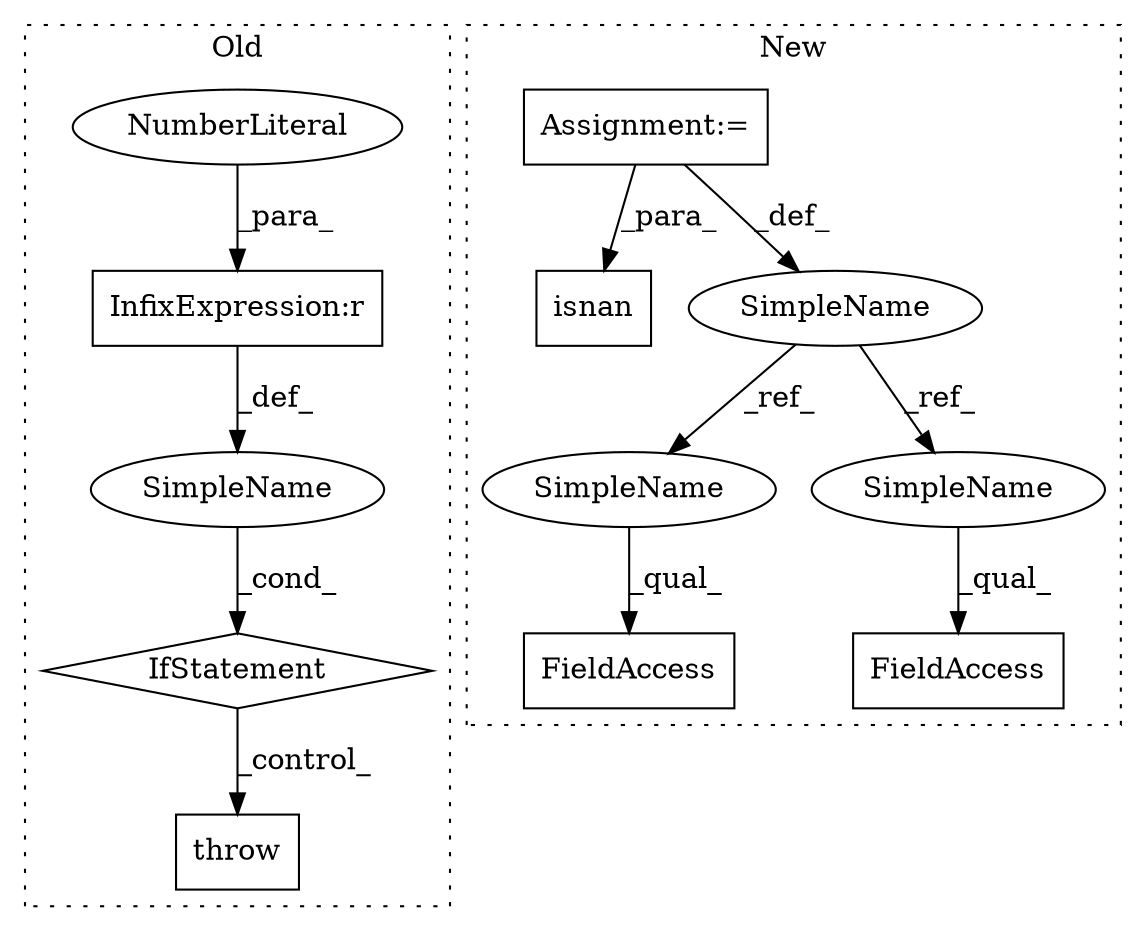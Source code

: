 digraph G {
subgraph cluster0 {
1 [label="throw" a="53" s="3693" l="6" shape="box"];
6 [label="IfStatement" a="25" s="3623,3683" l="4,2" shape="diamond"];
8 [label="SimpleName" a="42" s="" l="" shape="ellipse"];
9 [label="InfixExpression:r" a="27" s="3678" l="3" shape="box"];
10 [label="NumberLiteral" a="34" s="3681" l="1" shape="ellipse"];
label = "Old";
style="dotted";
}
subgraph cluster1 {
2 [label="isnan" a="32" s="3053,3061" l="6,1" shape="box"];
3 [label="Assignment:=" a="7" s="2969" l="9" shape="box"];
4 [label="FieldAccess" a="22" s="3114" l="15" shape="box"];
5 [label="FieldAccess" a="22" s="3022" l="15" shape="box"];
7 [label="SimpleName" a="42" s="2969" l="9" shape="ellipse"];
11 [label="SimpleName" a="42" s="3022" l="9" shape="ellipse"];
12 [label="SimpleName" a="42" s="3114" l="9" shape="ellipse"];
label = "New";
style="dotted";
}
3 -> 2 [label="_para_"];
3 -> 7 [label="_def_"];
6 -> 1 [label="_control_"];
7 -> 12 [label="_ref_"];
7 -> 11 [label="_ref_"];
8 -> 6 [label="_cond_"];
9 -> 8 [label="_def_"];
10 -> 9 [label="_para_"];
11 -> 5 [label="_qual_"];
12 -> 4 [label="_qual_"];
}